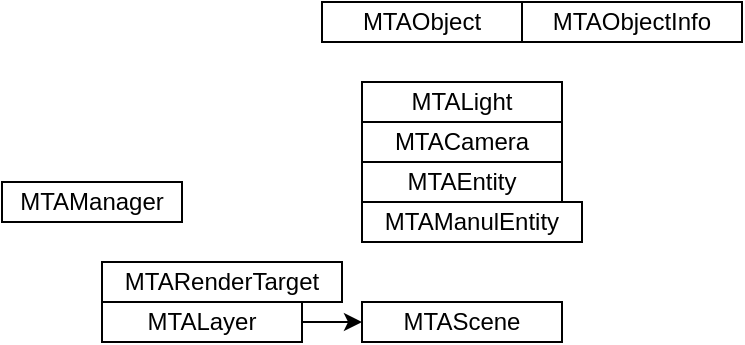 <mxfile version="14.2.4" type="github">
  <diagram id="bAvTHHYI_KYfITCIM_JM" name="Page-1">
    <mxGraphModel dx="618" dy="342" grid="1" gridSize="10" guides="1" tooltips="1" connect="1" arrows="1" fold="1" page="1" pageScale="1" pageWidth="827" pageHeight="1169" math="0" shadow="0">
      <root>
        <mxCell id="0" />
        <mxCell id="1" parent="0" />
        <mxCell id="QYzxZCUHgKiOKjzfQhGV-1" value="MTAManager" style="whiteSpace=wrap;html=1;" parent="1" vertex="1">
          <mxGeometry x="210" y="100" width="90" height="20" as="geometry" />
        </mxCell>
        <mxCell id="QYzxZCUHgKiOKjzfQhGV-3" value="MTARenderTarget" style="whiteSpace=wrap;html=1;" parent="1" vertex="1">
          <mxGeometry x="260" y="140" width="120" height="20" as="geometry" />
        </mxCell>
        <mxCell id="QYzxZCUHgKiOKjzfQhGV-4" value="MTAObject" style="whiteSpace=wrap;html=1;" parent="1" vertex="1">
          <mxGeometry x="370" y="10" width="100" height="20" as="geometry" />
        </mxCell>
        <mxCell id="QYzxZCUHgKiOKjzfQhGV-5" value="MTAObjectInfo" style="whiteSpace=wrap;html=1;" parent="1" vertex="1">
          <mxGeometry x="470" y="10" width="110" height="20" as="geometry" />
        </mxCell>
        <mxCell id="QYzxZCUHgKiOKjzfQhGV-6" value="MTALight" style="whiteSpace=wrap;html=1;" parent="1" vertex="1">
          <mxGeometry x="390" y="50" width="100" height="20" as="geometry" />
        </mxCell>
        <mxCell id="QYzxZCUHgKiOKjzfQhGV-7" value="MTACamera" style="whiteSpace=wrap;html=1;" parent="1" vertex="1">
          <mxGeometry x="390" y="70" width="100" height="20" as="geometry" />
        </mxCell>
        <mxCell id="QYzxZCUHgKiOKjzfQhGV-8" value="MTAEntity" style="whiteSpace=wrap;html=1;" parent="1" vertex="1">
          <mxGeometry x="390" y="90" width="100" height="20" as="geometry" />
        </mxCell>
        <mxCell id="QYzxZCUHgKiOKjzfQhGV-9" value="MTAManulEntity" style="whiteSpace=wrap;html=1;" parent="1" vertex="1">
          <mxGeometry x="390" y="110" width="110" height="20" as="geometry" />
        </mxCell>
        <mxCell id="zIlQ67HfN8may3UNHUG4-2" value="" style="edgeStyle=orthogonalEdgeStyle;rounded=0;orthogonalLoop=1;jettySize=auto;html=1;" edge="1" parent="1" source="QYzxZCUHgKiOKjzfQhGV-10" target="zIlQ67HfN8may3UNHUG4-1">
          <mxGeometry relative="1" as="geometry" />
        </mxCell>
        <mxCell id="QYzxZCUHgKiOKjzfQhGV-10" value="MTALayer" style="whiteSpace=wrap;html=1;" parent="1" vertex="1">
          <mxGeometry x="260" y="160" width="100" height="20" as="geometry" />
        </mxCell>
        <mxCell id="zIlQ67HfN8may3UNHUG4-1" value="MTAScene" style="whiteSpace=wrap;html=1;" vertex="1" parent="1">
          <mxGeometry x="390" y="160" width="100" height="20" as="geometry" />
        </mxCell>
      </root>
    </mxGraphModel>
  </diagram>
</mxfile>
